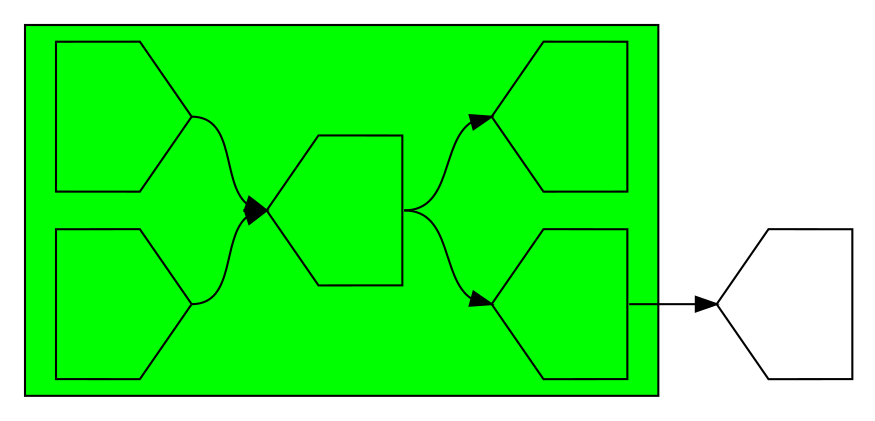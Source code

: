 digraph asm {
	rotate=90;
	edge [headport=n,tailport=s];
subgraph cluster_R1322_20533_25_1283_12727 {
	1322 [label="",height=1,width=1,shape=invhouse];
	20533 [label="",height=1,width=1,shape=invhouse];
	25 [label="",height=1,width=1,shape=house];
	1283 [label="",height=1,width=1,shape=house];
	12727 [label="",height=1,width=1,shape=house];
	style=filled;
	fillcolor=green;
}
	6145 [label="",height=1,width=1,shape=house];
	1322 -> 25
	25 -> 1283
	25 -> 12727
	1283 -> 6145
	20533 -> 25
}